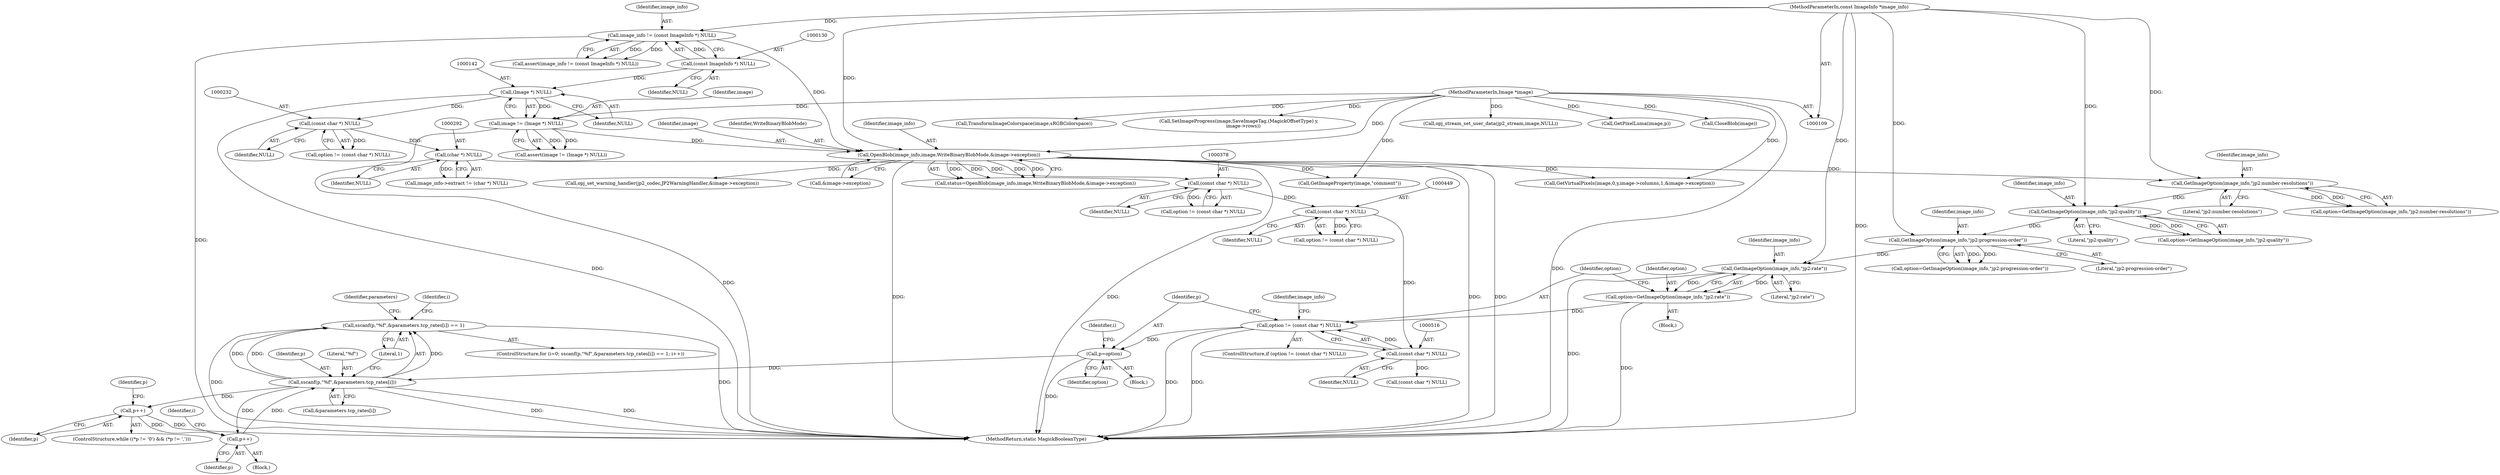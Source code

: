 digraph "0_ImageMagick_3d5ac8c20846871f1eb3068b65f93da7cd33bfd0_0@API" {
"1000527" [label="(Call,sscanf(p,\"%f\",&parameters.tcp_rates[i]) == 1)"];
"1000528" [label="(Call,sscanf(p,\"%f\",&parameters.tcp_rates[i]))"];
"1000564" [label="(Call,p++)"];
"1000556" [label="(Call,p++)"];
"1000520" [label="(Call,p=option)"];
"1000513" [label="(Call,option != (const char *) NULL)"];
"1000507" [label="(Call,option=GetImageOption(image_info,\"jp2:rate\"))"];
"1000509" [label="(Call,GetImageOption(image_info,\"jp2:rate\"))"];
"1000442" [label="(Call,GetImageOption(image_info,\"jp2:progression-order\"))"];
"1000371" [label="(Call,GetImageOption(image_info,\"jp2:quality\"))"];
"1000225" [label="(Call,GetImageOption(image_info,\"jp2:number-resolutions\"))"];
"1000167" [label="(Call,OpenBlob(image_info,image,WriteBinaryBlobMode,&image->exception))"];
"1000127" [label="(Call,image_info != (const ImageInfo *) NULL)"];
"1000110" [label="(MethodParameterIn,const ImageInfo *image_info)"];
"1000129" [label="(Call,(const ImageInfo *) NULL)"];
"1000139" [label="(Call,image != (Image *) NULL)"];
"1000111" [label="(MethodParameterIn,Image *image)"];
"1000141" [label="(Call,(Image *) NULL)"];
"1000515" [label="(Call,(const char *) NULL)"];
"1000448" [label="(Call,(const char *) NULL)"];
"1000377" [label="(Call,(const char *) NULL)"];
"1000291" [label="(Call,(char *) NULL)"];
"1000231" [label="(Call,(const char *) NULL)"];
"1000369" [label="(Call,option=GetImageOption(image_info,\"jp2:quality\"))"];
"1000448" [label="(Call,(const char *) NULL)"];
"1000227" [label="(Literal,\"jp2:number-resolutions\")"];
"1000165" [label="(Call,status=OpenBlob(image_info,image,WriteBinaryBlobMode,&image->exception))"];
"1000537" [label="(Literal,1)"];
"1000525" [label="(Identifier,i)"];
"1000512" [label="(ControlStructure,if (option != (const char *) NULL))"];
"1000139" [label="(Call,image != (Image *) NULL)"];
"1000129" [label="(Call,(const ImageInfo *) NULL)"];
"1000223" [label="(Call,option=GetImageOption(image_info,\"jp2:number-resolutions\"))"];
"1000126" [label="(Call,assert(image_info != (const ImageInfo *) NULL))"];
"1000138" [label="(Call,assert(image != (Image *) NULL))"];
"1001201" [label="(Call,opj_set_warning_handler(jp2_codec,JP2WarningHandler,&image->exception))"];
"1000565" [label="(Identifier,p)"];
"1000527" [label="(Call,sscanf(p,\"%f\",&parameters.tcp_rates[i]) == 1)"];
"1000583" [label="(Call,(const char *) NULL)"];
"1000169" [label="(Identifier,image)"];
"1000508" [label="(Identifier,option)"];
"1000517" [label="(Identifier,NULL)"];
"1000531" [label="(Call,&parameters.tcp_rates[i])"];
"1000515" [label="(Call,(const char *) NULL)"];
"1000167" [label="(Call,OpenBlob(image_info,image,WriteBinaryBlobMode,&image->exception))"];
"1000523" [label="(ControlStructure,for (i=0; sscanf(p,\"%f\",&parameters.tcp_rates[i]) == 1; i++))"];
"1001237" [label="(Call,opj_stream_set_user_data(jp2_stream,image,NULL))"];
"1000127" [label="(Call,image_info != (const ImageInfo *) NULL)"];
"1000111" [label="(MethodParameterIn,Image *image)"];
"1000225" [label="(Call,GetImageOption(image_info,\"jp2:number-resolutions\"))"];
"1001079" [label="(Call,GetPixelLuma(image,p))"];
"1000112" [label="(Block,)"];
"1000550" [label="(Identifier,p)"];
"1000539" [label="(Identifier,i)"];
"1000375" [label="(Call,option != (const char *) NULL)"];
"1000520" [label="(Call,p=option)"];
"1000170" [label="(Identifier,WriteBinaryBlobMode)"];
"1000377" [label="(Call,(const char *) NULL)"];
"1001293" [label="(Call,CloseBlob(image))"];
"1000444" [label="(Literal,\"jp2:progression-order\")"];
"1000140" [label="(Identifier,image)"];
"1000379" [label="(Identifier,NULL)"];
"1000141" [label="(Call,(Image *) NULL)"];
"1000603" [label="(Call,GetImageProperty(image,\"comment\"))"];
"1000514" [label="(Identifier,option)"];
"1000373" [label="(Literal,\"jp2:quality\")"];
"1000171" [label="(Call,&image->exception)"];
"1000450" [label="(Identifier,NULL)"];
"1000521" [label="(Identifier,p)"];
"1000530" [label="(Literal,\"%f\")"];
"1000957" [label="(Call,GetVirtualPixels(image,0,y,image->columns,1,&image->exception))"];
"1000143" [label="(Identifier,NULL)"];
"1000509" [label="(Call,GetImageOption(image_info,\"jp2:rate\"))"];
"1000442" [label="(Call,GetImageOption(image_info,\"jp2:progression-order\"))"];
"1000657" [label="(Call,TransformImageColorspace(image,sRGBColorspace))"];
"1000229" [label="(Call,option != (const char *) NULL)"];
"1000507" [label="(Call,option=GetImageOption(image_info,\"jp2:rate\"))"];
"1000510" [label="(Identifier,image_info)"];
"1000528" [label="(Call,sscanf(p,\"%f\",&parameters.tcp_rates[i]))"];
"1000231" [label="(Call,(const char *) NULL)"];
"1000110" [label="(MethodParameterIn,const ImageInfo *image_info)"];
"1000372" [label="(Identifier,image_info)"];
"1000440" [label="(Call,option=GetImageOption(image_info,\"jp2:progression-order\"))"];
"1000128" [label="(Identifier,image_info)"];
"1000233" [label="(Identifier,NULL)"];
"1000511" [label="(Literal,\"jp2:rate\")"];
"1000540" [label="(Block,)"];
"1000543" [label="(Identifier,i)"];
"1000518" [label="(Block,)"];
"1000443" [label="(Identifier,image_info)"];
"1000226" [label="(Identifier,image_info)"];
"1000564" [label="(Call,p++)"];
"1000513" [label="(Call,option != (const char *) NULL)"];
"1000581" [label="(Identifier,image_info)"];
"1000522" [label="(Identifier,option)"];
"1000446" [label="(Call,option != (const char *) NULL)"];
"1000568" [label="(Identifier,parameters)"];
"1001297" [label="(MethodReturn,static MagickBooleanType)"];
"1000131" [label="(Identifier,NULL)"];
"1000287" [label="(Call,image_info->extract != (char *) NULL)"];
"1000546" [label="(ControlStructure,while ((*p != '\0') && (*p != ',')))"];
"1000371" [label="(Call,GetImageOption(image_info,\"jp2:quality\"))"];
"1000293" [label="(Identifier,NULL)"];
"1000291" [label="(Call,(char *) NULL)"];
"1000556" [label="(Call,p++)"];
"1001157" [label="(Call,SetImageProgress(image,SaveImageTag,(MagickOffsetType) y,\n      image->rows))"];
"1000168" [label="(Identifier,image_info)"];
"1000557" [label="(Identifier,p)"];
"1000529" [label="(Identifier,p)"];
"1000527" -> "1000523"  [label="AST: "];
"1000527" -> "1000537"  [label="CFG: "];
"1000528" -> "1000527"  [label="AST: "];
"1000537" -> "1000527"  [label="AST: "];
"1000543" -> "1000527"  [label="CFG: "];
"1000568" -> "1000527"  [label="CFG: "];
"1000527" -> "1001297"  [label="DDG: "];
"1000527" -> "1001297"  [label="DDG: "];
"1000528" -> "1000527"  [label="DDG: "];
"1000528" -> "1000527"  [label="DDG: "];
"1000528" -> "1000527"  [label="DDG: "];
"1000528" -> "1000531"  [label="CFG: "];
"1000529" -> "1000528"  [label="AST: "];
"1000530" -> "1000528"  [label="AST: "];
"1000531" -> "1000528"  [label="AST: "];
"1000537" -> "1000528"  [label="CFG: "];
"1000528" -> "1001297"  [label="DDG: "];
"1000528" -> "1001297"  [label="DDG: "];
"1000564" -> "1000528"  [label="DDG: "];
"1000520" -> "1000528"  [label="DDG: "];
"1000528" -> "1000556"  [label="DDG: "];
"1000528" -> "1000564"  [label="DDG: "];
"1000564" -> "1000540"  [label="AST: "];
"1000564" -> "1000565"  [label="CFG: "];
"1000565" -> "1000564"  [label="AST: "];
"1000539" -> "1000564"  [label="CFG: "];
"1000556" -> "1000564"  [label="DDG: "];
"1000556" -> "1000546"  [label="AST: "];
"1000556" -> "1000557"  [label="CFG: "];
"1000557" -> "1000556"  [label="AST: "];
"1000550" -> "1000556"  [label="CFG: "];
"1000556" -> "1001297"  [label="DDG: "];
"1000520" -> "1000518"  [label="AST: "];
"1000520" -> "1000522"  [label="CFG: "];
"1000521" -> "1000520"  [label="AST: "];
"1000522" -> "1000520"  [label="AST: "];
"1000525" -> "1000520"  [label="CFG: "];
"1000520" -> "1001297"  [label="DDG: "];
"1000513" -> "1000520"  [label="DDG: "];
"1000513" -> "1000512"  [label="AST: "];
"1000513" -> "1000515"  [label="CFG: "];
"1000514" -> "1000513"  [label="AST: "];
"1000515" -> "1000513"  [label="AST: "];
"1000521" -> "1000513"  [label="CFG: "];
"1000581" -> "1000513"  [label="CFG: "];
"1000513" -> "1001297"  [label="DDG: "];
"1000513" -> "1001297"  [label="DDG: "];
"1000507" -> "1000513"  [label="DDG: "];
"1000515" -> "1000513"  [label="DDG: "];
"1000507" -> "1000112"  [label="AST: "];
"1000507" -> "1000509"  [label="CFG: "];
"1000508" -> "1000507"  [label="AST: "];
"1000509" -> "1000507"  [label="AST: "];
"1000514" -> "1000507"  [label="CFG: "];
"1000507" -> "1001297"  [label="DDG: "];
"1000509" -> "1000507"  [label="DDG: "];
"1000509" -> "1000507"  [label="DDG: "];
"1000509" -> "1000511"  [label="CFG: "];
"1000510" -> "1000509"  [label="AST: "];
"1000511" -> "1000509"  [label="AST: "];
"1000509" -> "1001297"  [label="DDG: "];
"1000442" -> "1000509"  [label="DDG: "];
"1000110" -> "1000509"  [label="DDG: "];
"1000442" -> "1000440"  [label="AST: "];
"1000442" -> "1000444"  [label="CFG: "];
"1000443" -> "1000442"  [label="AST: "];
"1000444" -> "1000442"  [label="AST: "];
"1000440" -> "1000442"  [label="CFG: "];
"1000442" -> "1000440"  [label="DDG: "];
"1000442" -> "1000440"  [label="DDG: "];
"1000371" -> "1000442"  [label="DDG: "];
"1000110" -> "1000442"  [label="DDG: "];
"1000371" -> "1000369"  [label="AST: "];
"1000371" -> "1000373"  [label="CFG: "];
"1000372" -> "1000371"  [label="AST: "];
"1000373" -> "1000371"  [label="AST: "];
"1000369" -> "1000371"  [label="CFG: "];
"1000371" -> "1000369"  [label="DDG: "];
"1000371" -> "1000369"  [label="DDG: "];
"1000225" -> "1000371"  [label="DDG: "];
"1000110" -> "1000371"  [label="DDG: "];
"1000225" -> "1000223"  [label="AST: "];
"1000225" -> "1000227"  [label="CFG: "];
"1000226" -> "1000225"  [label="AST: "];
"1000227" -> "1000225"  [label="AST: "];
"1000223" -> "1000225"  [label="CFG: "];
"1000225" -> "1000223"  [label="DDG: "];
"1000225" -> "1000223"  [label="DDG: "];
"1000167" -> "1000225"  [label="DDG: "];
"1000110" -> "1000225"  [label="DDG: "];
"1000167" -> "1000165"  [label="AST: "];
"1000167" -> "1000171"  [label="CFG: "];
"1000168" -> "1000167"  [label="AST: "];
"1000169" -> "1000167"  [label="AST: "];
"1000170" -> "1000167"  [label="AST: "];
"1000171" -> "1000167"  [label="AST: "];
"1000165" -> "1000167"  [label="CFG: "];
"1000167" -> "1001297"  [label="DDG: "];
"1000167" -> "1001297"  [label="DDG: "];
"1000167" -> "1001297"  [label="DDG: "];
"1000167" -> "1001297"  [label="DDG: "];
"1000167" -> "1000165"  [label="DDG: "];
"1000167" -> "1000165"  [label="DDG: "];
"1000167" -> "1000165"  [label="DDG: "];
"1000167" -> "1000165"  [label="DDG: "];
"1000127" -> "1000167"  [label="DDG: "];
"1000110" -> "1000167"  [label="DDG: "];
"1000139" -> "1000167"  [label="DDG: "];
"1000111" -> "1000167"  [label="DDG: "];
"1000167" -> "1000603"  [label="DDG: "];
"1000167" -> "1000957"  [label="DDG: "];
"1000167" -> "1001201"  [label="DDG: "];
"1000127" -> "1000126"  [label="AST: "];
"1000127" -> "1000129"  [label="CFG: "];
"1000128" -> "1000127"  [label="AST: "];
"1000129" -> "1000127"  [label="AST: "];
"1000126" -> "1000127"  [label="CFG: "];
"1000127" -> "1001297"  [label="DDG: "];
"1000127" -> "1000126"  [label="DDG: "];
"1000127" -> "1000126"  [label="DDG: "];
"1000110" -> "1000127"  [label="DDG: "];
"1000129" -> "1000127"  [label="DDG: "];
"1000110" -> "1000109"  [label="AST: "];
"1000110" -> "1001297"  [label="DDG: "];
"1000129" -> "1000131"  [label="CFG: "];
"1000130" -> "1000129"  [label="AST: "];
"1000131" -> "1000129"  [label="AST: "];
"1000129" -> "1000141"  [label="DDG: "];
"1000139" -> "1000138"  [label="AST: "];
"1000139" -> "1000141"  [label="CFG: "];
"1000140" -> "1000139"  [label="AST: "];
"1000141" -> "1000139"  [label="AST: "];
"1000138" -> "1000139"  [label="CFG: "];
"1000139" -> "1001297"  [label="DDG: "];
"1000139" -> "1000138"  [label="DDG: "];
"1000139" -> "1000138"  [label="DDG: "];
"1000111" -> "1000139"  [label="DDG: "];
"1000141" -> "1000139"  [label="DDG: "];
"1000111" -> "1000109"  [label="AST: "];
"1000111" -> "1001297"  [label="DDG: "];
"1000111" -> "1000603"  [label="DDG: "];
"1000111" -> "1000657"  [label="DDG: "];
"1000111" -> "1000957"  [label="DDG: "];
"1000111" -> "1001079"  [label="DDG: "];
"1000111" -> "1001157"  [label="DDG: "];
"1000111" -> "1001237"  [label="DDG: "];
"1000111" -> "1001293"  [label="DDG: "];
"1000141" -> "1000143"  [label="CFG: "];
"1000142" -> "1000141"  [label="AST: "];
"1000143" -> "1000141"  [label="AST: "];
"1000141" -> "1001297"  [label="DDG: "];
"1000141" -> "1000231"  [label="DDG: "];
"1000515" -> "1000517"  [label="CFG: "];
"1000516" -> "1000515"  [label="AST: "];
"1000517" -> "1000515"  [label="AST: "];
"1000448" -> "1000515"  [label="DDG: "];
"1000515" -> "1000583"  [label="DDG: "];
"1000448" -> "1000446"  [label="AST: "];
"1000448" -> "1000450"  [label="CFG: "];
"1000449" -> "1000448"  [label="AST: "];
"1000450" -> "1000448"  [label="AST: "];
"1000446" -> "1000448"  [label="CFG: "];
"1000448" -> "1000446"  [label="DDG: "];
"1000377" -> "1000448"  [label="DDG: "];
"1000377" -> "1000375"  [label="AST: "];
"1000377" -> "1000379"  [label="CFG: "];
"1000378" -> "1000377"  [label="AST: "];
"1000379" -> "1000377"  [label="AST: "];
"1000375" -> "1000377"  [label="CFG: "];
"1000377" -> "1000375"  [label="DDG: "];
"1000291" -> "1000377"  [label="DDG: "];
"1000291" -> "1000287"  [label="AST: "];
"1000291" -> "1000293"  [label="CFG: "];
"1000292" -> "1000291"  [label="AST: "];
"1000293" -> "1000291"  [label="AST: "];
"1000287" -> "1000291"  [label="CFG: "];
"1000291" -> "1000287"  [label="DDG: "];
"1000231" -> "1000291"  [label="DDG: "];
"1000231" -> "1000229"  [label="AST: "];
"1000231" -> "1000233"  [label="CFG: "];
"1000232" -> "1000231"  [label="AST: "];
"1000233" -> "1000231"  [label="AST: "];
"1000229" -> "1000231"  [label="CFG: "];
"1000231" -> "1000229"  [label="DDG: "];
}
